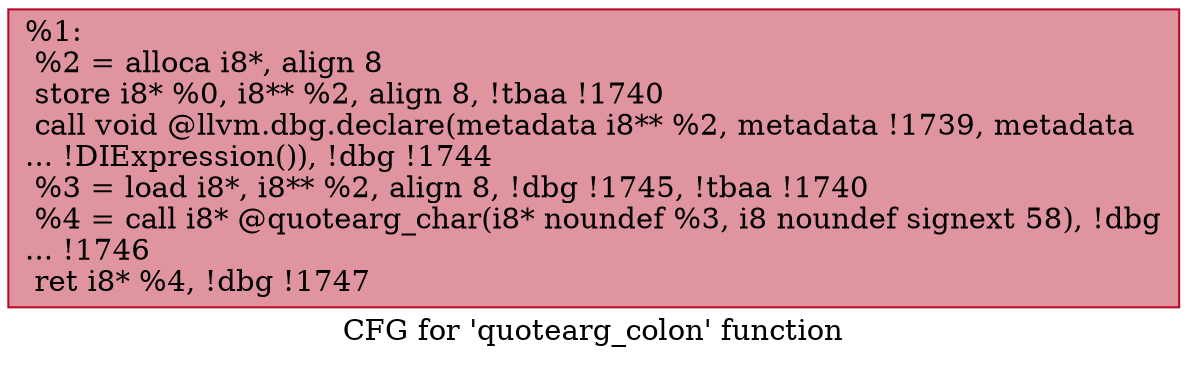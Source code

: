 digraph "CFG for 'quotearg_colon' function" {
	label="CFG for 'quotearg_colon' function";

	Node0x1ae65f0 [shape=record,color="#b70d28ff", style=filled, fillcolor="#b70d2870",label="{%1:\l  %2 = alloca i8*, align 8\l  store i8* %0, i8** %2, align 8, !tbaa !1740\l  call void @llvm.dbg.declare(metadata i8** %2, metadata !1739, metadata\l... !DIExpression()), !dbg !1744\l  %3 = load i8*, i8** %2, align 8, !dbg !1745, !tbaa !1740\l  %4 = call i8* @quotearg_char(i8* noundef %3, i8 noundef signext 58), !dbg\l... !1746\l  ret i8* %4, !dbg !1747\l}"];
}
